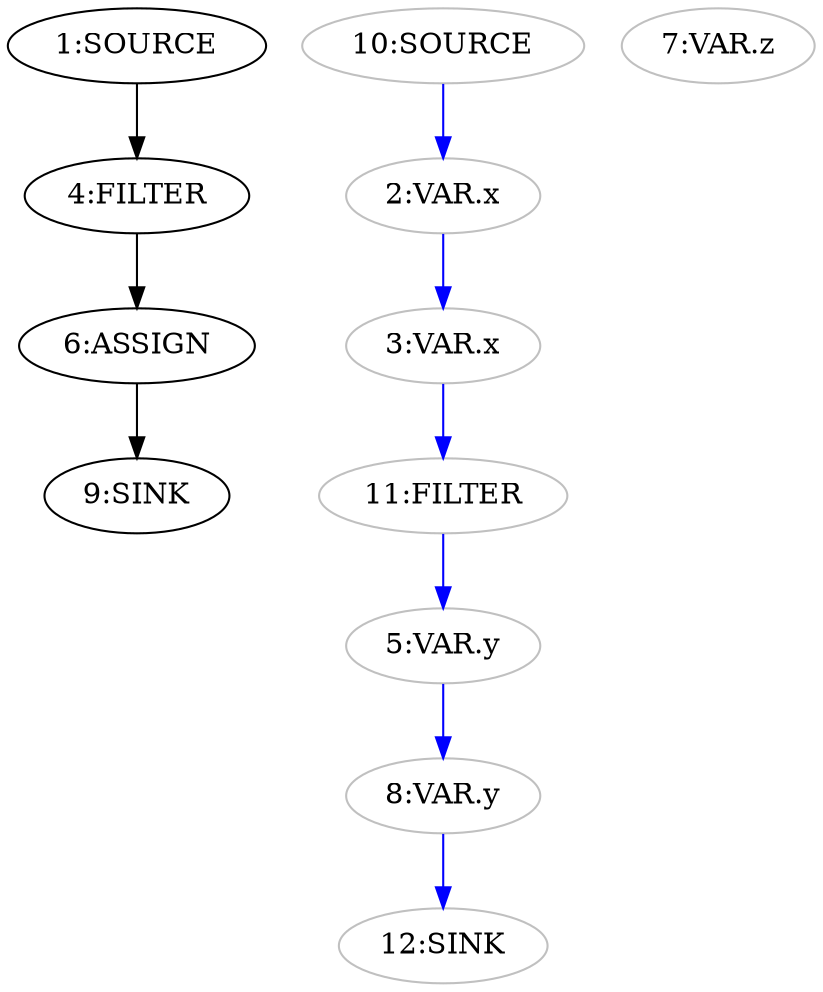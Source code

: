 digraph {
  n6 [label="6:ASSIGN"];
  n4 [label="4:FILTER"];
  n1 [label="1:SOURCE"];
  n9 [label="9:SINK"];
  n2 [label="2:VAR.x" color="grey"];
  n3 [label="3:VAR.x" color="grey"];
  n5 [label="5:VAR.y" color="grey"];
  n7 [label="7:VAR.z" color="grey"];
  n8 [label="8:VAR.y" color="grey"];
  n10 [label="10:SOURCE" color="grey"];
  n11 [label="11:FILTER" color="grey"];
  n12 [label="12:SINK" color="grey"];
  n1 -> n4 [color="black"];
  n4 -> n6 [color="black"];
  n6 -> n9 [color="black"];
  n2 -> n3 [color="blue"];
  n3 -> n11 [color="blue"];
  n5 -> n8 [color="blue"];
  n8 -> n12 [color="blue"];
  n10 -> n2 [color="blue"];
  n11 -> n5 [color="blue"];
}
